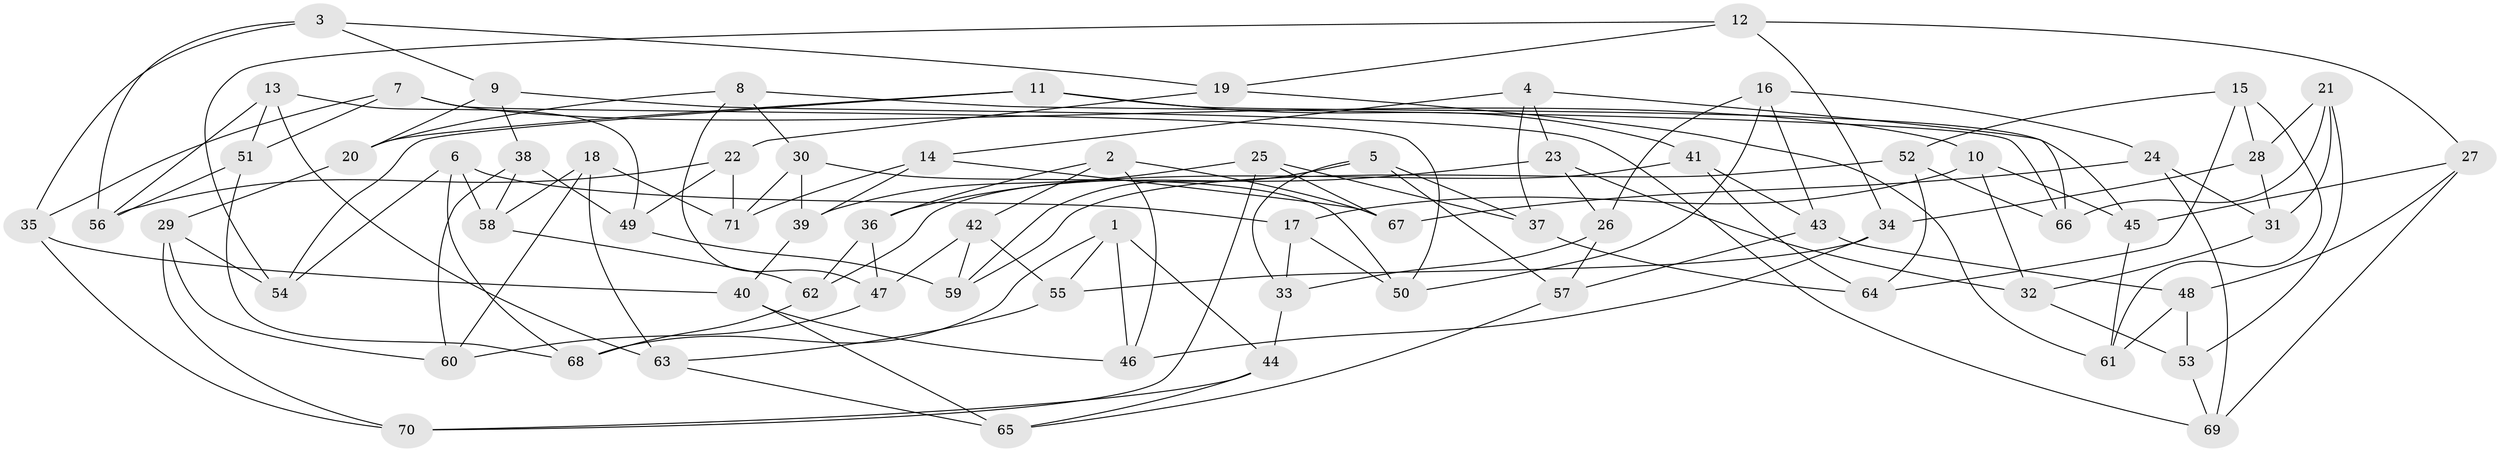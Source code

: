 // coarse degree distribution, {4: 0.32558139534883723, 6: 0.4883720930232558, 5: 0.16279069767441862, 3: 0.023255813953488372}
// Generated by graph-tools (version 1.1) at 2025/24/03/03/25 07:24:27]
// undirected, 71 vertices, 142 edges
graph export_dot {
graph [start="1"]
  node [color=gray90,style=filled];
  1;
  2;
  3;
  4;
  5;
  6;
  7;
  8;
  9;
  10;
  11;
  12;
  13;
  14;
  15;
  16;
  17;
  18;
  19;
  20;
  21;
  22;
  23;
  24;
  25;
  26;
  27;
  28;
  29;
  30;
  31;
  32;
  33;
  34;
  35;
  36;
  37;
  38;
  39;
  40;
  41;
  42;
  43;
  44;
  45;
  46;
  47;
  48;
  49;
  50;
  51;
  52;
  53;
  54;
  55;
  56;
  57;
  58;
  59;
  60;
  61;
  62;
  63;
  64;
  65;
  66;
  67;
  68;
  69;
  70;
  71;
  1 -- 44;
  1 -- 46;
  1 -- 68;
  1 -- 55;
  2 -- 36;
  2 -- 42;
  2 -- 67;
  2 -- 46;
  3 -- 19;
  3 -- 56;
  3 -- 9;
  3 -- 35;
  4 -- 23;
  4 -- 14;
  4 -- 66;
  4 -- 37;
  5 -- 59;
  5 -- 37;
  5 -- 33;
  5 -- 57;
  6 -- 17;
  6 -- 68;
  6 -- 54;
  6 -- 58;
  7 -- 35;
  7 -- 50;
  7 -- 51;
  7 -- 10;
  8 -- 47;
  8 -- 20;
  8 -- 66;
  8 -- 30;
  9 -- 38;
  9 -- 69;
  9 -- 20;
  10 -- 45;
  10 -- 32;
  10 -- 17;
  11 -- 45;
  11 -- 41;
  11 -- 54;
  11 -- 20;
  12 -- 27;
  12 -- 34;
  12 -- 54;
  12 -- 19;
  13 -- 56;
  13 -- 49;
  13 -- 63;
  13 -- 51;
  14 -- 67;
  14 -- 39;
  14 -- 71;
  15 -- 52;
  15 -- 64;
  15 -- 28;
  15 -- 61;
  16 -- 50;
  16 -- 43;
  16 -- 24;
  16 -- 26;
  17 -- 50;
  17 -- 33;
  18 -- 60;
  18 -- 71;
  18 -- 63;
  18 -- 58;
  19 -- 22;
  19 -- 61;
  20 -- 29;
  21 -- 53;
  21 -- 66;
  21 -- 28;
  21 -- 31;
  22 -- 56;
  22 -- 49;
  22 -- 71;
  23 -- 26;
  23 -- 32;
  23 -- 36;
  24 -- 31;
  24 -- 67;
  24 -- 69;
  25 -- 39;
  25 -- 70;
  25 -- 67;
  25 -- 37;
  26 -- 57;
  26 -- 33;
  27 -- 48;
  27 -- 69;
  27 -- 45;
  28 -- 31;
  28 -- 34;
  29 -- 60;
  29 -- 70;
  29 -- 54;
  30 -- 39;
  30 -- 71;
  30 -- 50;
  31 -- 32;
  32 -- 53;
  33 -- 44;
  34 -- 46;
  34 -- 55;
  35 -- 40;
  35 -- 70;
  36 -- 62;
  36 -- 47;
  37 -- 64;
  38 -- 58;
  38 -- 60;
  38 -- 49;
  39 -- 40;
  40 -- 65;
  40 -- 46;
  41 -- 43;
  41 -- 62;
  41 -- 64;
  42 -- 59;
  42 -- 47;
  42 -- 55;
  43 -- 48;
  43 -- 57;
  44 -- 70;
  44 -- 65;
  45 -- 61;
  47 -- 60;
  48 -- 53;
  48 -- 61;
  49 -- 59;
  51 -- 56;
  51 -- 68;
  52 -- 64;
  52 -- 66;
  52 -- 59;
  53 -- 69;
  55 -- 63;
  57 -- 65;
  58 -- 62;
  62 -- 68;
  63 -- 65;
}
